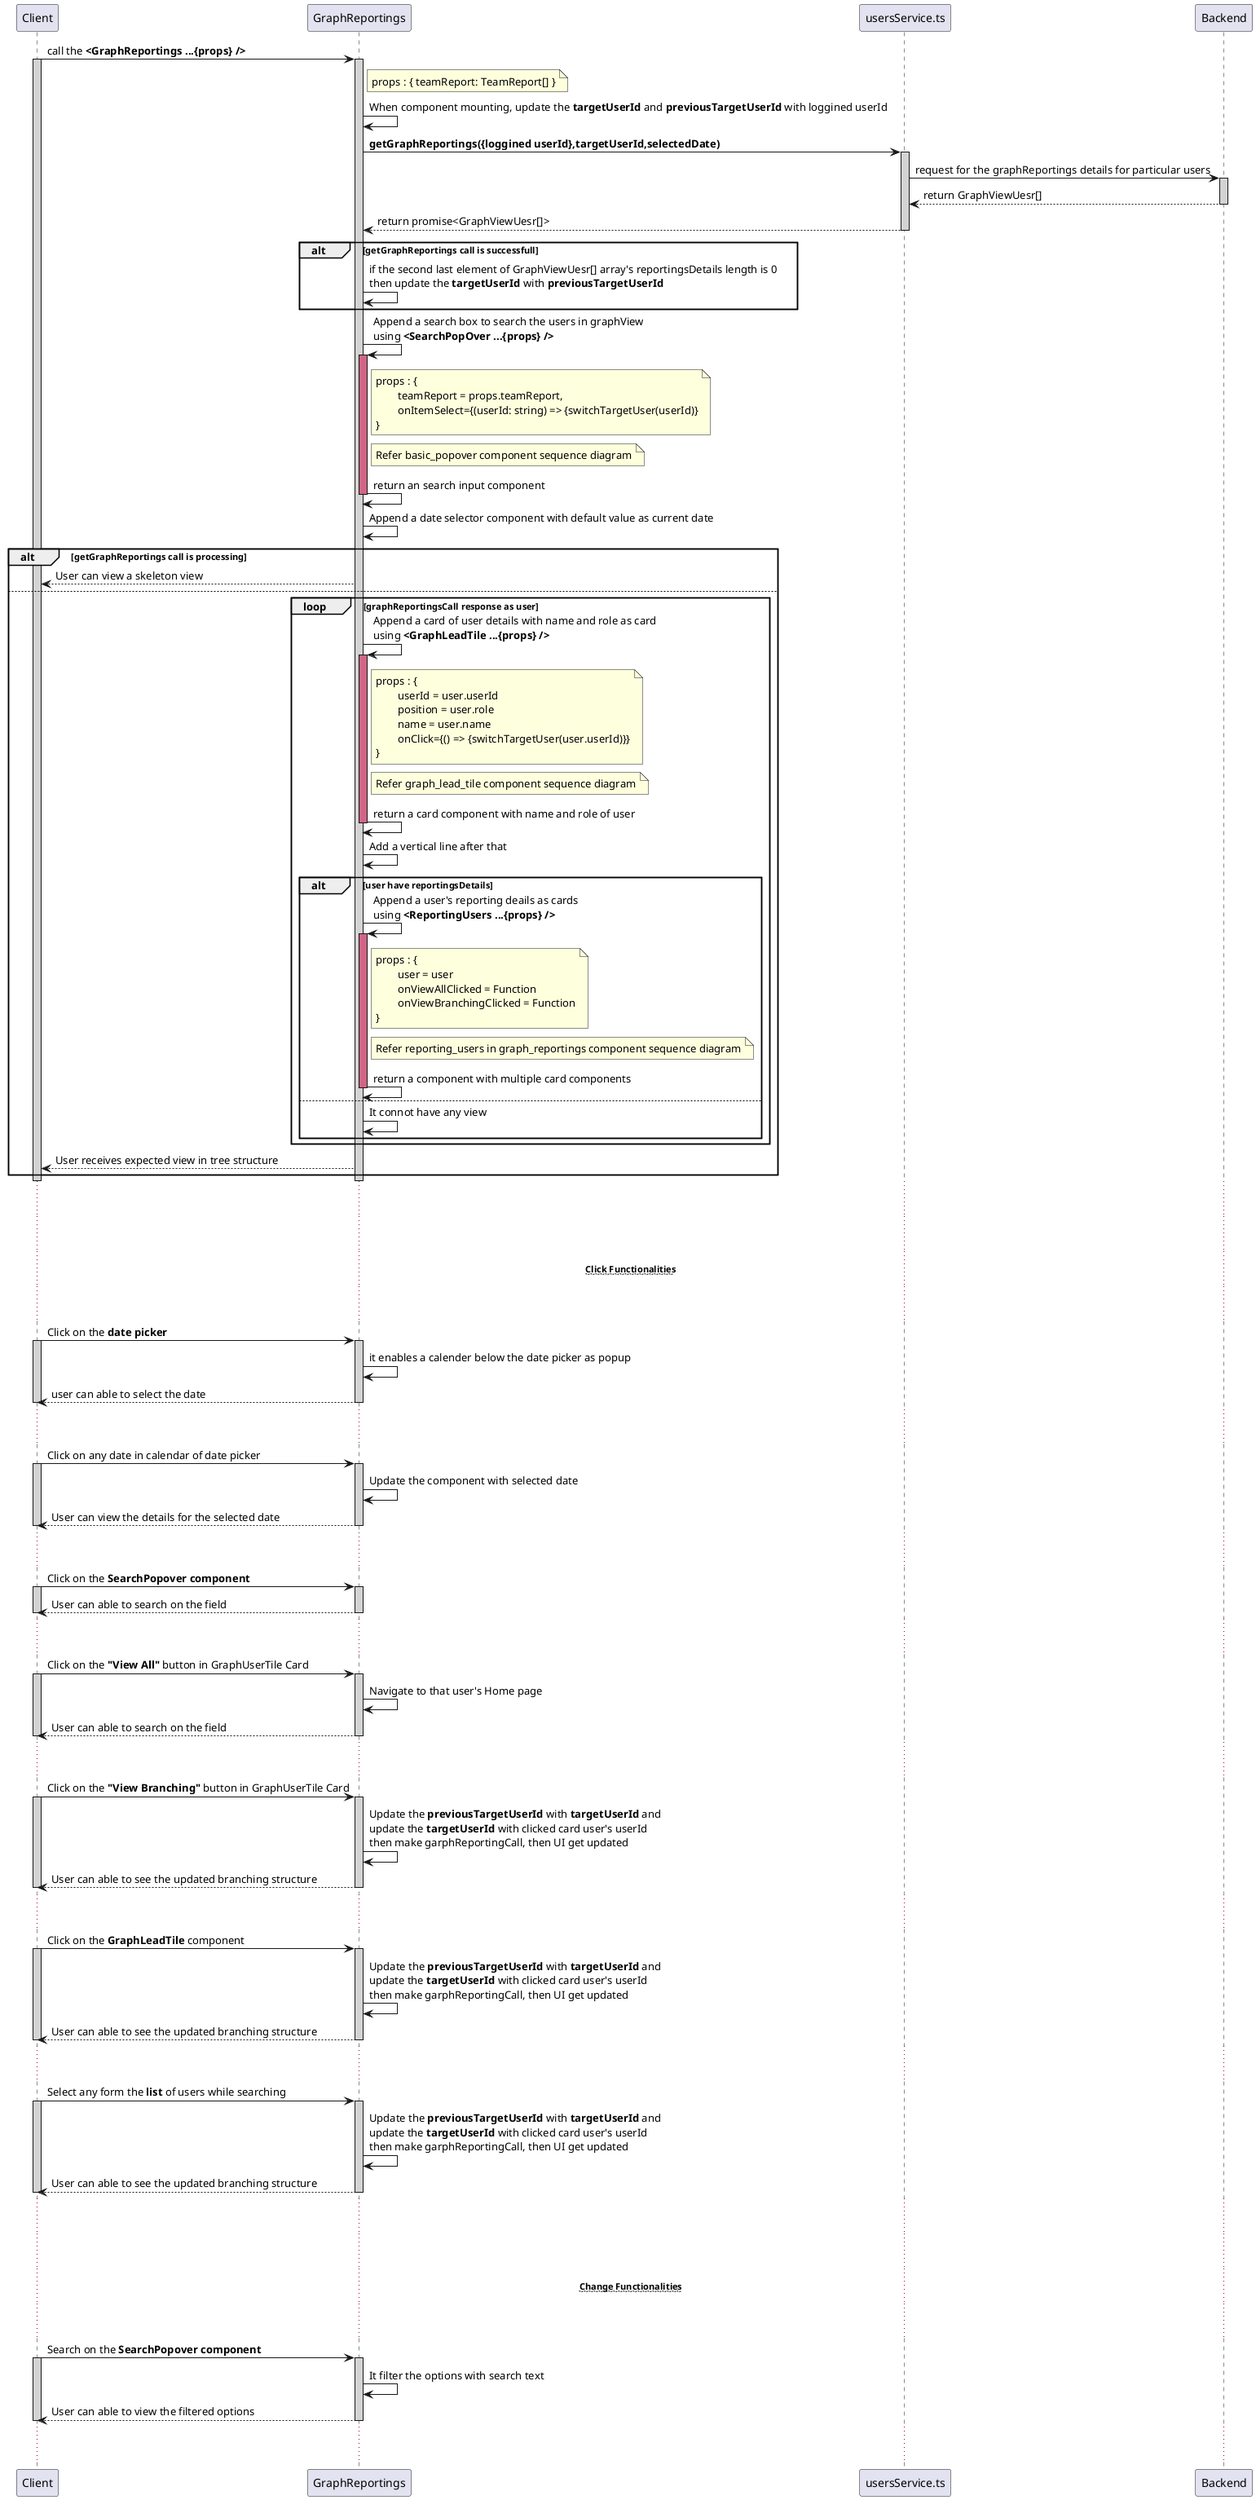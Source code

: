 @startuml GraphReportings Component 
participant Client
participant GraphReportings

Client -> GraphReportings : call the **<GraphReportings ...{props} />**
activate Client #D3D3D3
activate GraphReportings #D3D3D3
    note right of GraphReportings : props : { teamReport: TeamReport[] }
    GraphReportings -> GraphReportings : When component mounting, update the **targetUserId** and **previousTargetUserId** with loggined userId
    GraphReportings -> usersService.ts : **getGraphReportings({loggined userId},targetUserId,selectedDate)**
    activate usersService.ts #D3D3D3
        usersService.ts -> Backend : request for the graphReportings details for particular users
        activate Backend #D3D3D3
            usersService.ts <-- Backend : return GraphViewUesr[]
        deactivate Backend
        GraphReportings <-- usersService.ts : return promise<GraphViewUesr[]>
    deactivate usersService.ts

    alt getGraphReportings call is successfull
        GraphReportings -> GraphReportings : if the second last element of GraphViewUesr[] array's reportingsDetails length is 0 \nthen update the **targetUserId** with **previousTargetUserId**
    end 

    GraphReportings -> GraphReportings : Append a search box to search the users in graphView \nusing **<SearchPopOver ...{props} />**
    activate GraphReportings #D16587
        note right of GraphReportings : props : {\n\tteamReport = props.teamReport, \n\tonItemSelect={(userId: string) => {switchTargetUser(userId)}\n}
        note right of GraphReportings : Refer basic_popover component sequence diagram
        GraphReportings -> GraphReportings : return an search input component
    deactivate GraphReportings

    GraphReportings -> GraphReportings : Append a date selector component with default value as current date
    alt getGraphReportings call is processing
        Client <-- GraphReportings : User can view a skeleton view
    else
        loop graphReportingsCall response as user
            GraphReportings -> GraphReportings : Append a card of user details with name and role as card \nusing **<GraphLeadTile ...{props} />**
            activate GraphReportings #D16587
                note right of GraphReportings : props : {\n\tuserId = user.userId \n\tposition = user.role \n\tname = user.name\n\tonClick={() => {switchTargetUser(user.userId)}}\n}
                note right of GraphReportings : Refer graph_lead_tile component sequence diagram
                GraphReportings -> GraphReportings : return a card component with name and role of user
            deactivate GraphReportings
            GraphReportings -> GraphReportings : Add a vertical line after that
            alt user have reportingsDetails
                GraphReportings -> GraphReportings : Append a user's reporting deails as cards \nusing **<ReportingUsers ...{props} />**
                activate GraphReportings #D16587
                    note right of GraphReportings : props : {\n\tuser = user\n\tonViewAllClicked = Function\n\tonViewBranchingClicked = Function\n}
                    note right of GraphReportings : Refer reporting_users in graph_reportings component sequence diagram
                    GraphReportings -> GraphReportings : return a component with multiple card components
                deactivate GraphReportings
            else 
                GraphReportings -> GraphReportings : It connot have any view
            end
        end
        Client <-- GraphReportings : User receives expected view in tree structure
    end
deactivate Client
deactivate GraphReportings

... ...
... ...
...~~**Click Functionalities**~~...
... ...

Client -> GraphReportings : Click on the **date picker**
activate Client #D3D3D3
activate GraphReportings #D3D3D3
    GraphReportings -> GraphReportings : it enables a calender below the date picker as popup
    Client <-- GraphReportings : user can able to select the date
deactivate Client
deactivate GraphReportings

... ...

Client -> GraphReportings : Click on any date in calendar of date picker
activate Client #D3D3D3
activate GraphReportings #D3D3D3
    GraphReportings -> GraphReportings : Update the component with selected date
    Client <-- GraphReportings : User can view the details for the selected date
deactivate Client
deactivate GraphReportings

... ...

Client -> GraphReportings : Click on the **SearchPopover component**
activate Client #D3D3D3
activate GraphReportings #D3D3D3
    Client <-- GraphReportings : User can able to search on the field
deactivate Client
deactivate GraphReportings

... ...
Client -> GraphReportings : Click on the **"View All"** button in GraphUserTile Card
activate Client #D3D3D3
activate GraphReportings #D3D3D3
    GraphReportings -> GraphReportings : Navigate to that user's Home page
    Client <-- GraphReportings : User can able to search on the field
deactivate Client
deactivate GraphReportings

... ...
Client -> GraphReportings : Click on the **"View Branching"** button in GraphUserTile Card
activate Client #D3D3D3
activate GraphReportings #D3D3D3
    GraphReportings -> GraphReportings : Update the **previousTargetUserId** with **targetUserId** and \nupdate the **targetUserId** with clicked card user's userId\nthen make garphReportingCall, then UI get updated
    Client <-- GraphReportings : User can able to see the updated branching structure
deactivate Client
deactivate GraphReportings

... ...
Client -> GraphReportings : Click on the **GraphLeadTile** component
activate Client #D3D3D3
activate GraphReportings #D3D3D3
    GraphReportings -> GraphReportings : Update the **previousTargetUserId** with **targetUserId** and \nupdate the **targetUserId** with clicked card user's userId\nthen make garphReportingCall, then UI get updated
    Client <-- GraphReportings : User can able to see the updated branching structure
deactivate Client
deactivate GraphReportings

... ...
Client -> GraphReportings : Select any form the **list** of users while searching
activate Client #D3D3D3
activate GraphReportings #D3D3D3
    GraphReportings -> GraphReportings : Update the **previousTargetUserId** with **targetUserId** and \nupdate the **targetUserId** with clicked card user's userId\nthen make garphReportingCall, then UI get updated
    Client <-- GraphReportings : User can able to see the updated branching structure
deactivate Client
deactivate GraphReportings

... ...
... ...
...~~**Change Functionalities**~~...
... ...

Client -> GraphReportings : Search on the **SearchPopover component**
activate Client #D3D3D3
activate GraphReportings #D3D3D3
    GraphReportings -> GraphReportings : It filter the options with search text
    Client <-- GraphReportings : User can able to view the filtered options
deactivate Client
deactivate GraphReportings

... ...
@enduml